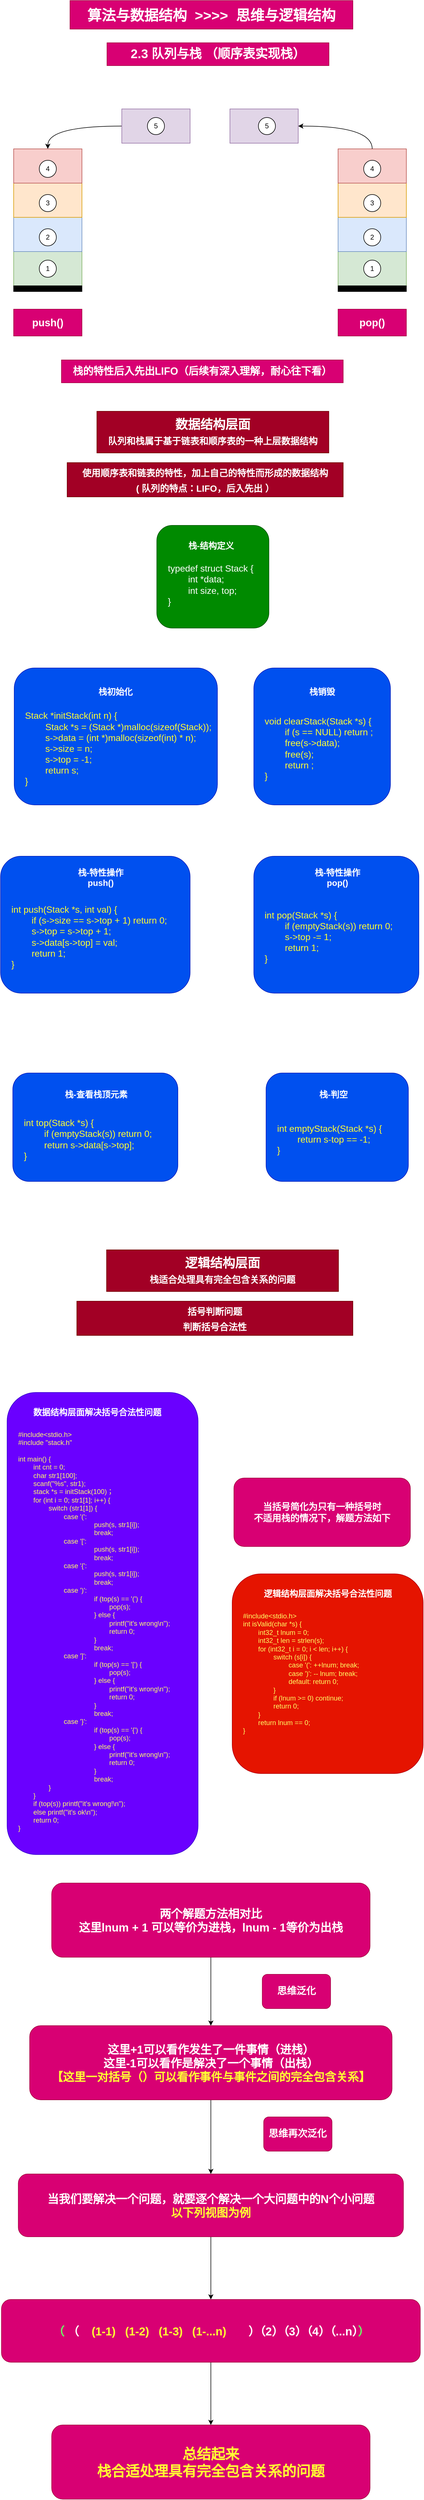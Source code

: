 <mxfile version="24.2.5" type="device">
  <diagram name="第 1 页" id="YKgjU4-VRuV9BPYy8BZc">
    <mxGraphModel dx="5240" dy="6013" grid="1" gridSize="10" guides="1" tooltips="1" connect="1" arrows="1" fold="1" page="1" pageScale="1" pageWidth="827" pageHeight="1169" math="0" shadow="0">
      <root>
        <mxCell id="0" />
        <mxCell id="1" parent="0" />
        <mxCell id="JzPJv37_l5N3Kssd-Smp-1" value="算法与数据结构&amp;nbsp; &amp;gt;&amp;gt;&amp;gt;&amp;gt;&amp;nbsp; 思维与逻辑结构" style="text;html=1;align=center;verticalAlign=middle;whiteSpace=wrap;rounded=0;fontStyle=1;fontSize=25;fillColor=#d80073;fontColor=#ffffff;strokeColor=#A50040;" vertex="1" parent="1">
          <mxGeometry x="165" y="20" width="497" height="50" as="geometry" />
        </mxCell>
        <mxCell id="JzPJv37_l5N3Kssd-Smp-2" value="2.3 队列与栈 （顺序表实现栈）" style="text;html=1;align=center;verticalAlign=middle;whiteSpace=wrap;rounded=0;fontStyle=1;fontSize=22;fillColor=#d80073;fontColor=#ffffff;strokeColor=#A50040;" vertex="1" parent="1">
          <mxGeometry x="230" y="94" width="390" height="40" as="geometry" />
        </mxCell>
        <mxCell id="JzPJv37_l5N3Kssd-Smp-30" style="edgeStyle=orthogonalEdgeStyle;rounded=0;orthogonalLoop=1;jettySize=auto;html=1;exitX=0;exitY=0.5;exitDx=0;exitDy=0;entryX=0.5;entryY=0;entryDx=0;entryDy=0;curved=1;" edge="1" parent="1" source="JzPJv37_l5N3Kssd-Smp-11" target="JzPJv37_l5N3Kssd-Smp-6">
          <mxGeometry relative="1" as="geometry" />
        </mxCell>
        <mxCell id="JzPJv37_l5N3Kssd-Smp-11" value="" style="rounded=0;whiteSpace=wrap;html=1;fillColor=#e1d5e7;strokeColor=#9673a6;" vertex="1" parent="1">
          <mxGeometry x="256" y="210" width="120" height="60" as="geometry" />
        </mxCell>
        <mxCell id="JzPJv37_l5N3Kssd-Smp-18" value="" style="group" vertex="1" connectable="0" parent="1">
          <mxGeometry x="66" y="280" width="120" height="250" as="geometry" />
        </mxCell>
        <mxCell id="JzPJv37_l5N3Kssd-Smp-3" value="" style="rounded=0;whiteSpace=wrap;html=1;fillColor=#d5e8d4;strokeColor=#82b366;" vertex="1" parent="JzPJv37_l5N3Kssd-Smp-18">
          <mxGeometry y="180" width="120" height="60" as="geometry" />
        </mxCell>
        <mxCell id="JzPJv37_l5N3Kssd-Smp-4" value="" style="rounded=0;whiteSpace=wrap;html=1;fillColor=#dae8fc;strokeColor=#6c8ebf;" vertex="1" parent="JzPJv37_l5N3Kssd-Smp-18">
          <mxGeometry y="120" width="120" height="60" as="geometry" />
        </mxCell>
        <mxCell id="JzPJv37_l5N3Kssd-Smp-5" value="" style="rounded=0;whiteSpace=wrap;html=1;fillColor=#ffe6cc;strokeColor=#d79b00;" vertex="1" parent="JzPJv37_l5N3Kssd-Smp-18">
          <mxGeometry y="60" width="120" height="60" as="geometry" />
        </mxCell>
        <mxCell id="JzPJv37_l5N3Kssd-Smp-6" value="" style="rounded=0;whiteSpace=wrap;html=1;fillColor=#f8cecc;strokeColor=#b85450;" vertex="1" parent="JzPJv37_l5N3Kssd-Smp-18">
          <mxGeometry width="120" height="60" as="geometry" />
        </mxCell>
        <mxCell id="JzPJv37_l5N3Kssd-Smp-12" value="" style="rounded=0;whiteSpace=wrap;html=1;fillColor=#000000;" vertex="1" parent="JzPJv37_l5N3Kssd-Smp-18">
          <mxGeometry y="240" width="120" height="10" as="geometry" />
        </mxCell>
        <mxCell id="JzPJv37_l5N3Kssd-Smp-13" value="1" style="ellipse;whiteSpace=wrap;html=1;aspect=fixed;" vertex="1" parent="JzPJv37_l5N3Kssd-Smp-18">
          <mxGeometry x="45" y="195" width="30" height="30" as="geometry" />
        </mxCell>
        <mxCell id="JzPJv37_l5N3Kssd-Smp-14" value="2" style="ellipse;whiteSpace=wrap;html=1;aspect=fixed;" vertex="1" parent="JzPJv37_l5N3Kssd-Smp-18">
          <mxGeometry x="45" y="140" width="30" height="30" as="geometry" />
        </mxCell>
        <mxCell id="JzPJv37_l5N3Kssd-Smp-15" value="3" style="ellipse;whiteSpace=wrap;html=1;aspect=fixed;" vertex="1" parent="JzPJv37_l5N3Kssd-Smp-18">
          <mxGeometry x="45" y="80" width="30" height="30" as="geometry" />
        </mxCell>
        <mxCell id="JzPJv37_l5N3Kssd-Smp-16" value="4" style="ellipse;whiteSpace=wrap;html=1;aspect=fixed;" vertex="1" parent="JzPJv37_l5N3Kssd-Smp-18">
          <mxGeometry x="45" y="20" width="30" height="30" as="geometry" />
        </mxCell>
        <mxCell id="JzPJv37_l5N3Kssd-Smp-19" value="" style="rounded=0;whiteSpace=wrap;html=1;fillColor=#e1d5e7;strokeColor=#9673a6;" vertex="1" parent="1">
          <mxGeometry x="446" y="210" width="120" height="60" as="geometry" />
        </mxCell>
        <mxCell id="JzPJv37_l5N3Kssd-Smp-31" value="5" style="ellipse;whiteSpace=wrap;html=1;aspect=fixed;" vertex="1" parent="1">
          <mxGeometry x="301" y="225" width="30" height="30" as="geometry" />
        </mxCell>
        <mxCell id="JzPJv37_l5N3Kssd-Smp-34" value="5" style="ellipse;whiteSpace=wrap;html=1;aspect=fixed;" vertex="1" parent="1">
          <mxGeometry x="496" y="225" width="30" height="30" as="geometry" />
        </mxCell>
        <mxCell id="JzPJv37_l5N3Kssd-Smp-35" value="栈的特性后入先出LIFO（后续有深入理解，耐心往下看）" style="text;html=1;align=center;verticalAlign=middle;whiteSpace=wrap;rounded=0;fontStyle=1;fontSize=18;fillColor=#d80073;fontColor=#ffffff;strokeColor=#A50040;" vertex="1" parent="1">
          <mxGeometry x="150" y="650" width="495" height="40" as="geometry" />
        </mxCell>
        <mxCell id="JzPJv37_l5N3Kssd-Smp-37" value="push()" style="text;html=1;align=center;verticalAlign=middle;whiteSpace=wrap;rounded=0;fontStyle=1;fontSize=18;fillColor=#d80073;fontColor=#ffffff;strokeColor=#A50040;" vertex="1" parent="1">
          <mxGeometry x="66" y="561" width="120" height="47" as="geometry" />
        </mxCell>
        <mxCell id="JzPJv37_l5N3Kssd-Smp-40" value="" style="group" vertex="1" connectable="0" parent="1">
          <mxGeometry x="636" y="280" width="120" height="328" as="geometry" />
        </mxCell>
        <mxCell id="JzPJv37_l5N3Kssd-Smp-20" value="" style="group" vertex="1" connectable="0" parent="JzPJv37_l5N3Kssd-Smp-40">
          <mxGeometry width="120" height="250" as="geometry" />
        </mxCell>
        <mxCell id="JzPJv37_l5N3Kssd-Smp-21" value="" style="rounded=0;whiteSpace=wrap;html=1;fillColor=#d5e8d4;strokeColor=#82b366;" vertex="1" parent="JzPJv37_l5N3Kssd-Smp-20">
          <mxGeometry y="180" width="120" height="60" as="geometry" />
        </mxCell>
        <mxCell id="JzPJv37_l5N3Kssd-Smp-22" value="" style="rounded=0;whiteSpace=wrap;html=1;fillColor=#dae8fc;strokeColor=#6c8ebf;" vertex="1" parent="JzPJv37_l5N3Kssd-Smp-20">
          <mxGeometry y="120" width="120" height="60" as="geometry" />
        </mxCell>
        <mxCell id="JzPJv37_l5N3Kssd-Smp-23" value="" style="rounded=0;whiteSpace=wrap;html=1;fillColor=#ffe6cc;strokeColor=#d79b00;" vertex="1" parent="JzPJv37_l5N3Kssd-Smp-20">
          <mxGeometry y="60" width="120" height="60" as="geometry" />
        </mxCell>
        <mxCell id="JzPJv37_l5N3Kssd-Smp-24" value="" style="rounded=0;whiteSpace=wrap;html=1;fillColor=#f8cecc;strokeColor=#b85450;" vertex="1" parent="JzPJv37_l5N3Kssd-Smp-20">
          <mxGeometry width="120" height="60" as="geometry" />
        </mxCell>
        <mxCell id="JzPJv37_l5N3Kssd-Smp-25" value="" style="rounded=0;whiteSpace=wrap;html=1;fillColor=#000000;" vertex="1" parent="JzPJv37_l5N3Kssd-Smp-20">
          <mxGeometry y="240" width="120" height="10" as="geometry" />
        </mxCell>
        <mxCell id="JzPJv37_l5N3Kssd-Smp-26" value="1" style="ellipse;whiteSpace=wrap;html=1;aspect=fixed;" vertex="1" parent="JzPJv37_l5N3Kssd-Smp-20">
          <mxGeometry x="45" y="195" width="30" height="30" as="geometry" />
        </mxCell>
        <mxCell id="JzPJv37_l5N3Kssd-Smp-27" value="2" style="ellipse;whiteSpace=wrap;html=1;aspect=fixed;" vertex="1" parent="JzPJv37_l5N3Kssd-Smp-20">
          <mxGeometry x="45" y="140" width="30" height="30" as="geometry" />
        </mxCell>
        <mxCell id="JzPJv37_l5N3Kssd-Smp-28" value="3" style="ellipse;whiteSpace=wrap;html=1;aspect=fixed;" vertex="1" parent="JzPJv37_l5N3Kssd-Smp-20">
          <mxGeometry x="45" y="80" width="30" height="30" as="geometry" />
        </mxCell>
        <mxCell id="JzPJv37_l5N3Kssd-Smp-29" value="4" style="ellipse;whiteSpace=wrap;html=1;aspect=fixed;" vertex="1" parent="JzPJv37_l5N3Kssd-Smp-20">
          <mxGeometry x="45" y="20" width="30" height="30" as="geometry" />
        </mxCell>
        <mxCell id="JzPJv37_l5N3Kssd-Smp-39" value="pop()" style="text;html=1;align=center;verticalAlign=middle;whiteSpace=wrap;rounded=0;fontStyle=1;fontSize=18;fillColor=#d80073;fontColor=#ffffff;strokeColor=#A50040;" vertex="1" parent="JzPJv37_l5N3Kssd-Smp-40">
          <mxGeometry y="281" width="120" height="47" as="geometry" />
        </mxCell>
        <mxCell id="JzPJv37_l5N3Kssd-Smp-42" style="edgeStyle=orthogonalEdgeStyle;rounded=0;orthogonalLoop=1;jettySize=auto;html=1;exitX=0.5;exitY=0;exitDx=0;exitDy=0;entryX=1;entryY=0.5;entryDx=0;entryDy=0;curved=1;" edge="1" parent="1" source="JzPJv37_l5N3Kssd-Smp-24" target="JzPJv37_l5N3Kssd-Smp-19">
          <mxGeometry relative="1" as="geometry" />
        </mxCell>
        <mxCell id="JzPJv37_l5N3Kssd-Smp-43" value="数据结构层面&lt;div&gt;&lt;span style=&quot;font-size: 16px;&quot;&gt;队列和栈属于基于链表和顺序表的一种上层数据结构&lt;/span&gt;&lt;/div&gt;" style="text;html=1;align=center;verticalAlign=middle;whiteSpace=wrap;rounded=0;fontStyle=1;fontSize=22;fillColor=#a20025;fontColor=#ffffff;strokeColor=#6F0000;" vertex="1" parent="1">
          <mxGeometry x="212.25" y="740" width="407.5" height="73" as="geometry" />
        </mxCell>
        <mxCell id="JzPJv37_l5N3Kssd-Smp-44" value="&lt;font style=&quot;font-size: 16px;&quot;&gt;使用顺序表和链表的特性，加上自己的特性而形成的数据结构&lt;/font&gt;&lt;div style=&quot;&quot;&gt;&lt;span style=&quot;background-color: initial;&quot;&gt;&lt;font style=&quot;font-size: 16px;&quot;&gt;( 队列的特点：LIFO，后入先出 ）&lt;/font&gt;&lt;/span&gt;&lt;/div&gt;" style="text;html=1;align=center;verticalAlign=middle;whiteSpace=wrap;rounded=0;fontStyle=1;fontSize=22;fillColor=#a20025;fontColor=#ffffff;strokeColor=#6F0000;" vertex="1" parent="1">
          <mxGeometry x="160" y="830" width="485" height="60" as="geometry" />
        </mxCell>
        <mxCell id="JzPJv37_l5N3Kssd-Smp-45" value="typedef struct Stack {&lt;div&gt;&lt;span style=&quot;white-space: pre;&quot;&gt;&#x9;&lt;/span&gt;int *data;&lt;br&gt;&lt;/div&gt;&lt;div&gt;&lt;span style=&quot;white-space: pre;&quot;&gt;&#x9;&lt;/span&gt;int size, top;&lt;br&gt;&lt;/div&gt;&lt;div&gt;}&lt;/div&gt;" style="rounded=1;whiteSpace=wrap;html=1;align=left;fillColor=#008a00;strokeColor=#005700;fontColor=#ffffff;spacingLeft=17;fontSize=16;spacingBottom=-27;movable=1;resizable=1;rotatable=1;deletable=1;editable=1;locked=0;connectable=1;" vertex="1" parent="1">
          <mxGeometry x="317.5" y="940" width="197" height="180" as="geometry" />
        </mxCell>
        <mxCell id="JzPJv37_l5N3Kssd-Smp-46" value="栈-结构定义" style="text;html=1;align=center;verticalAlign=middle;whiteSpace=wrap;rounded=0;fontColor=#FFFFFF;fontStyle=1;fontSize=15;" vertex="1" parent="1">
          <mxGeometry x="355.5" y="960" width="114" height="30" as="geometry" />
        </mxCell>
        <mxCell id="JzPJv37_l5N3Kssd-Smp-47" value="&lt;font color=&quot;#ffff33&quot;&gt;Stack *initStack(int n) {&lt;/font&gt;&lt;div&gt;&lt;font color=&quot;#ffff33&quot;&gt;&lt;span style=&quot;white-space: pre;&quot;&gt;&#x9;&lt;/span&gt;Stack *s = (Stack *)malloc(sizeof(Stack));&lt;br&gt;&lt;/font&gt;&lt;/div&gt;&lt;div&gt;&lt;font color=&quot;#ffff33&quot;&gt;&lt;span style=&quot;white-space: pre;&quot;&gt;&#x9;&lt;/span&gt;s-&amp;gt;data = (int *)malloc(sizeof(int) * n);&lt;br&gt;&lt;/font&gt;&lt;/div&gt;&lt;div&gt;&lt;font color=&quot;#ffff33&quot;&gt;&lt;span style=&quot;white-space: pre;&quot;&gt;&#x9;&lt;/span&gt;s-&amp;gt;size = n;&lt;br&gt;&lt;/font&gt;&lt;/div&gt;&lt;div&gt;&lt;font color=&quot;#ffff33&quot;&gt;&lt;span style=&quot;white-space: pre;&quot;&gt;&#x9;&lt;/span&gt;s-&amp;gt;top = -1;&lt;br&gt;&lt;/font&gt;&lt;/div&gt;&lt;div&gt;&lt;font color=&quot;#ffff33&quot;&gt;&lt;span style=&quot;white-space: pre;&quot;&gt;&#x9;&lt;/span&gt;return s;&lt;br&gt;&lt;/font&gt;&lt;/div&gt;&lt;div&gt;&lt;font color=&quot;#ffff33&quot;&gt;}&lt;/font&gt;&lt;/div&gt;" style="rounded=1;whiteSpace=wrap;html=1;align=left;fillColor=#0050ef;strokeColor=#001DBC;fontColor=#ffffff;spacingLeft=17;fontSize=16;spacingBottom=-41;container=0;" vertex="1" parent="1">
          <mxGeometry x="67" y="1190" width="357" height="240" as="geometry" />
        </mxCell>
        <mxCell id="JzPJv37_l5N3Kssd-Smp-48" value="栈初始化" style="text;html=1;align=center;verticalAlign=middle;whiteSpace=wrap;rounded=0;fontColor=#FFFFFF;fontStyle=1;fontSize=15;container=0;" vertex="1" parent="1">
          <mxGeometry x="174.5" y="1216" width="140" height="30" as="geometry" />
        </mxCell>
        <mxCell id="JzPJv37_l5N3Kssd-Smp-49" value="&lt;font color=&quot;#ffff33&quot;&gt;void clearStack(Stack *s) {&lt;/font&gt;&lt;div&gt;&lt;font color=&quot;#ffff33&quot;&gt;&lt;span style=&quot;white-space: pre;&quot;&gt;&#x9;&lt;/span&gt;if (s == NULL) return ;&lt;br&gt;&lt;/font&gt;&lt;/div&gt;&lt;div&gt;&lt;font color=&quot;#ffff33&quot;&gt;&lt;span style=&quot;white-space: pre;&quot;&gt;&#x9;&lt;/span&gt;free(s-&amp;gt;data);&lt;br&gt;&lt;/font&gt;&lt;/div&gt;&lt;div&gt;&lt;font color=&quot;#ffff33&quot;&gt;&lt;span style=&quot;white-space: pre;&quot;&gt;&#x9;&lt;/span&gt;free(s);&lt;br&gt;&lt;/font&gt;&lt;/div&gt;&lt;div&gt;&lt;font color=&quot;#ffff33&quot;&gt;&lt;span style=&quot;white-space: pre;&quot;&gt;&#x9;&lt;/span&gt;return ;&lt;br&gt;&lt;/font&gt;&lt;/div&gt;&lt;div&gt;&lt;font color=&quot;#ffff33&quot;&gt;}&lt;/font&gt;&lt;/div&gt;" style="rounded=1;whiteSpace=wrap;html=1;align=left;fillColor=#0050ef;strokeColor=#001DBC;fontColor=#ffffff;spacingLeft=17;fontSize=16;spacingBottom=-41;container=0;" vertex="1" parent="1">
          <mxGeometry x="488" y="1190" width="240" height="240" as="geometry" />
        </mxCell>
        <mxCell id="JzPJv37_l5N3Kssd-Smp-50" value="栈销毁" style="text;html=1;align=center;verticalAlign=middle;whiteSpace=wrap;rounded=0;fontColor=#FFFFFF;fontStyle=1;fontSize=15;container=0;" vertex="1" parent="1">
          <mxGeometry x="538" y="1216" width="140" height="30" as="geometry" />
        </mxCell>
        <mxCell id="JzPJv37_l5N3Kssd-Smp-52" value="&lt;font color=&quot;#ffff33&quot;&gt;int push(Stack *s, int val) {&lt;/font&gt;&lt;div&gt;&lt;font color=&quot;#ffff33&quot;&gt;&lt;span style=&quot;white-space: pre;&quot;&gt;&#x9;&lt;/span&gt;if (s-&amp;gt;size == s-&amp;gt;top + 1) return 0;&lt;br&gt;&lt;/font&gt;&lt;/div&gt;&lt;div&gt;&lt;font color=&quot;#ffff33&quot;&gt;&lt;span style=&quot;white-space: pre;&quot;&gt;&#x9;&lt;/span&gt;s-&amp;gt;top = s-&amp;gt;top + 1;&lt;br&gt;&lt;/font&gt;&lt;/div&gt;&lt;div&gt;&lt;font color=&quot;#ffff33&quot;&gt;&lt;span style=&quot;white-space: pre;&quot;&gt;&#x9;&lt;/span&gt;s-&amp;gt;data[s-&amp;gt;top] = val;&lt;br&gt;&lt;/font&gt;&lt;/div&gt;&lt;div&gt;&lt;font color=&quot;#ffff33&quot;&gt;&lt;span style=&quot;white-space: pre;&quot;&gt;&#x9;&lt;/span&gt;return 1;&lt;br&gt;&lt;/font&gt;&lt;/div&gt;&lt;div&gt;&lt;font color=&quot;#ffff33&quot;&gt;}&lt;/font&gt;&lt;/div&gt;" style="rounded=1;whiteSpace=wrap;html=1;align=left;fillColor=#0050ef;strokeColor=#001DBC;fontColor=#ffffff;spacingLeft=17;fontSize=16;spacingBottom=-41;container=0;" vertex="1" parent="1">
          <mxGeometry x="43" y="1520" width="333" height="240" as="geometry" />
        </mxCell>
        <mxCell id="JzPJv37_l5N3Kssd-Smp-53" value="栈-特性操作&lt;div&gt;push()&lt;/div&gt;" style="text;html=1;align=center;verticalAlign=middle;whiteSpace=wrap;rounded=0;fontColor=#FFFFFF;fontStyle=1;fontSize=15;container=0;" vertex="1" parent="1">
          <mxGeometry x="148.5" y="1542" width="140" height="30" as="geometry" />
        </mxCell>
        <mxCell id="JzPJv37_l5N3Kssd-Smp-55" value="&lt;font color=&quot;#ffff33&quot;&gt;int pop(Stack *s) {&lt;/font&gt;&lt;div&gt;&lt;font color=&quot;#ffff33&quot;&gt;&lt;span style=&quot;white-space: pre;&quot;&gt;&#x9;&lt;/span&gt;if (emptyStack(s)) return 0;&lt;br&gt;&lt;/font&gt;&lt;/div&gt;&lt;div&gt;&lt;font color=&quot;#ffff33&quot;&gt;&lt;span style=&quot;white-space: pre;&quot;&gt;&#x9;&lt;/span&gt;s-&amp;gt;top -= 1;&lt;br&gt;&lt;/font&gt;&lt;/div&gt;&lt;div&gt;&lt;font color=&quot;#ffff33&quot;&gt;&lt;span style=&quot;white-space: pre;&quot;&gt;&#x9;&lt;/span&gt;return 1;&lt;br&gt;&lt;/font&gt;&lt;/div&gt;&lt;div&gt;&lt;font color=&quot;#ffff33&quot;&gt;}&lt;/font&gt;&lt;/div&gt;" style="rounded=1;whiteSpace=wrap;html=1;align=left;fillColor=#0050ef;strokeColor=#001DBC;fontColor=#ffffff;spacingLeft=17;fontSize=16;spacingBottom=-41;container=0;" vertex="1" parent="1">
          <mxGeometry x="488" y="1520" width="290" height="240" as="geometry" />
        </mxCell>
        <mxCell id="JzPJv37_l5N3Kssd-Smp-56" value="栈-特性操作&lt;div&gt;pop()&lt;/div&gt;" style="text;html=1;align=center;verticalAlign=middle;whiteSpace=wrap;rounded=0;fontColor=#FFFFFF;fontStyle=1;fontSize=15;container=0;" vertex="1" parent="1">
          <mxGeometry x="564.5" y="1542" width="140" height="30" as="geometry" />
        </mxCell>
        <mxCell id="JzPJv37_l5N3Kssd-Smp-57" value="&lt;font color=&quot;#ffff33&quot;&gt;int top(Stack *s) {&lt;/font&gt;&lt;div&gt;&lt;font color=&quot;#ffff33&quot;&gt;&lt;span style=&quot;white-space: pre;&quot;&gt;&#x9;&lt;/span&gt;if (emptyStack(s)) return 0;&lt;br&gt;&lt;/font&gt;&lt;/div&gt;&lt;div&gt;&lt;font color=&quot;#ffff33&quot;&gt;&lt;span style=&quot;white-space: pre;&quot;&gt;&#x9;&lt;/span&gt;return s-&amp;gt;data[s-&amp;gt;top];&lt;br&gt;&lt;/font&gt;&lt;/div&gt;&lt;div&gt;&lt;font color=&quot;#ffff33&quot;&gt;}&lt;/font&gt;&lt;/div&gt;" style="rounded=1;whiteSpace=wrap;html=1;align=left;fillColor=#0050ef;strokeColor=#001DBC;fontColor=#ffffff;spacingLeft=17;fontSize=16;spacingBottom=-41;container=0;" vertex="1" parent="1">
          <mxGeometry x="64.5" y="1900" width="290" height="190" as="geometry" />
        </mxCell>
        <mxCell id="JzPJv37_l5N3Kssd-Smp-58" value="栈-查看栈顶元素" style="text;html=1;align=center;verticalAlign=middle;whiteSpace=wrap;rounded=0;fontColor=#FFFFFF;fontStyle=1;fontSize=15;container=0;" vertex="1" parent="1">
          <mxGeometry x="141" y="1922" width="140" height="30" as="geometry" />
        </mxCell>
        <mxCell id="JzPJv37_l5N3Kssd-Smp-59" value="&lt;font color=&quot;#ffff33&quot;&gt;int emptyStack(Stack *s) {&lt;/font&gt;&lt;div&gt;&lt;font color=&quot;#ffff33&quot;&gt;&lt;span style=&quot;white-space: pre;&quot;&gt;&#x9;&lt;/span&gt;return s-top == -1;&lt;br&gt;&lt;/font&gt;&lt;/div&gt;&lt;div&gt;&lt;font color=&quot;#ffff33&quot;&gt;}&lt;/font&gt;&lt;/div&gt;" style="rounded=1;whiteSpace=wrap;html=1;align=left;fillColor=#0050ef;strokeColor=#001DBC;fontColor=#ffffff;spacingLeft=17;fontSize=16;spacingBottom=-41;container=0;" vertex="1" parent="1">
          <mxGeometry x="509.5" y="1900" width="250" height="190" as="geometry" />
        </mxCell>
        <mxCell id="JzPJv37_l5N3Kssd-Smp-60" value="栈-判空" style="text;html=1;align=center;verticalAlign=middle;whiteSpace=wrap;rounded=0;fontColor=#FFFFFF;fontStyle=1;fontSize=15;container=0;" vertex="1" parent="1">
          <mxGeometry x="557.5" y="1922" width="140" height="30" as="geometry" />
        </mxCell>
        <mxCell id="JzPJv37_l5N3Kssd-Smp-61" value="逻辑结构层面&lt;div&gt;&lt;span style=&quot;font-size: 16px;&quot;&gt;栈适合处理具有完全包含关系的问题&lt;/span&gt;&lt;/div&gt;" style="text;html=1;align=center;verticalAlign=middle;whiteSpace=wrap;rounded=0;fontStyle=1;fontSize=22;fillColor=#a20025;fontColor=#ffffff;strokeColor=#6F0000;" vertex="1" parent="1">
          <mxGeometry x="229.25" y="2210" width="407.5" height="73" as="geometry" />
        </mxCell>
        <mxCell id="JzPJv37_l5N3Kssd-Smp-62" value="&lt;span style=&quot;font-size: 16px;&quot;&gt;括号判断问题&lt;/span&gt;&lt;div&gt;&lt;span style=&quot;font-size: 16px;&quot;&gt;判断括号合法性&lt;/span&gt;&lt;/div&gt;" style="text;html=1;align=center;verticalAlign=middle;whiteSpace=wrap;rounded=0;fontStyle=1;fontSize=22;fillColor=#a20025;fontColor=#ffffff;strokeColor=#6F0000;" vertex="1" parent="1">
          <mxGeometry x="177" y="2300" width="485" height="60" as="geometry" />
        </mxCell>
        <mxCell id="JzPJv37_l5N3Kssd-Smp-64" value="&lt;div&gt;&lt;font color=&quot;#ffff66&quot;&gt;&lt;span style=&quot;font-weight: 400;&quot;&gt;#include&amp;lt;stdio.h&amp;gt;&lt;/span&gt;&lt;/font&gt;&lt;/div&gt;&lt;div&gt;&lt;font color=&quot;#ffff66&quot;&gt;&lt;span style=&quot;font-weight: 400;&quot;&gt;#include &quot;stack.h&quot;&lt;/span&gt;&lt;/font&gt;&lt;/div&gt;&lt;div&gt;&lt;br&gt;&lt;/div&gt;&lt;div&gt;&lt;font color=&quot;#ffff66&quot;&gt;&lt;span style=&quot;font-weight: 400;&quot;&gt;int main() {&lt;/span&gt;&lt;/font&gt;&lt;/div&gt;&lt;div&gt;&lt;font color=&quot;#ffff66&quot;&gt;&lt;span style=&quot;font-weight: 400;&quot;&gt;&lt;span style=&quot;white-space: pre;&quot;&gt;&#x9;&lt;/span&gt;int cnt = 0;&lt;br&gt;&lt;/span&gt;&lt;/font&gt;&lt;/div&gt;&lt;div&gt;&lt;font color=&quot;#ffff66&quot;&gt;&lt;span style=&quot;font-weight: 400;&quot;&gt;&lt;span style=&quot;white-space: pre;&quot;&gt;&#x9;&lt;/span&gt;char str1[100];&lt;br&gt;&lt;/span&gt;&lt;/font&gt;&lt;/div&gt;&lt;div&gt;&lt;font color=&quot;#ffff66&quot;&gt;&lt;span style=&quot;font-weight: 400;&quot;&gt;&lt;span style=&quot;white-space: pre;&quot;&gt;&#x9;&lt;/span&gt;scanf(&quot;%s&quot;, str1);&lt;br&gt;&lt;/span&gt;&lt;/font&gt;&lt;/div&gt;&lt;div&gt;&lt;font color=&quot;#ffff66&quot;&gt;&lt;span style=&quot;font-weight: 400;&quot;&gt;&lt;span style=&quot;white-space: pre;&quot;&gt;&#x9;&lt;/span&gt;stack *s = initStack(100)；&lt;br&gt;&lt;/span&gt;&lt;/font&gt;&lt;/div&gt;&lt;div&gt;&lt;font color=&quot;#ffff66&quot;&gt;&lt;span style=&quot;font-weight: 400;&quot;&gt;&lt;span style=&quot;white-space: pre;&quot;&gt;&#x9;&lt;/span&gt;for (int i = 0; str1[1]; i++) {&lt;/span&gt;&lt;/font&gt;&lt;/div&gt;&lt;div&gt;&lt;font color=&quot;#ffff66&quot;&gt;&lt;span style=&quot;font-weight: 400;&quot;&gt;&lt;span style=&quot;white-space: pre;&quot;&gt;&#x9;&lt;/span&gt;&lt;span style=&quot;white-space: pre;&quot;&gt;&#x9;&lt;/span&gt;switch (str1[1]) {&lt;/span&gt;&lt;/font&gt;&lt;/div&gt;&lt;div&gt;&lt;font color=&quot;#ffff66&quot;&gt;&lt;span style=&quot;font-weight: 400;&quot;&gt;&lt;span style=&quot;white-space: pre;&quot;&gt;&#x9;&lt;/span&gt;&lt;span style=&quot;white-space: pre;&quot;&gt;&#x9;&lt;/span&gt;&lt;span style=&quot;white-space: pre;&quot;&gt;&#x9;&lt;/span&gt;case &#39;(&#39;:&lt;br&gt;&lt;/span&gt;&lt;/font&gt;&lt;/div&gt;&lt;div&gt;&lt;font color=&quot;#ffff66&quot;&gt;&lt;span style=&quot;font-weight: 400;&quot;&gt;&lt;span style=&quot;white-space: pre;&quot;&gt;&#x9;&lt;/span&gt;&lt;span style=&quot;white-space: pre;&quot;&gt;&#x9;&lt;/span&gt;&lt;span style=&quot;white-space: pre;&quot;&gt;&#x9;&lt;/span&gt;&lt;span style=&quot;white-space: pre;&quot;&gt;&#x9;&lt;/span&gt;&lt;span style=&quot;white-space: pre;&quot;&gt;&#x9;&lt;/span&gt;push(s, str1[i]);&lt;br&gt;&lt;/span&gt;&lt;/font&gt;&lt;/div&gt;&lt;div&gt;&lt;font color=&quot;#ffff66&quot;&gt;&lt;span style=&quot;font-weight: 400;&quot;&gt;&lt;span style=&quot;white-space: pre;&quot;&gt;&#x9;&lt;/span&gt;&lt;span style=&quot;white-space: pre;&quot;&gt;&#x9;&lt;/span&gt;&lt;span style=&quot;white-space: pre;&quot;&gt;&#x9;&lt;/span&gt;&lt;span style=&quot;white-space: pre;&quot;&gt;&#x9;&lt;/span&gt;&lt;span style=&quot;white-space: pre;&quot;&gt;&#x9;&lt;/span&gt;break;&lt;br&gt;&lt;/span&gt;&lt;/font&gt;&lt;/div&gt;&lt;div&gt;&lt;div&gt;&lt;font color=&quot;#ffff66&quot;&gt;&lt;span style=&quot;font-weight: 400;&quot;&gt;&lt;span style=&quot;white-space: pre;&quot;&gt;&#x9;&lt;/span&gt;&lt;span style=&quot;white-space: pre;&quot;&gt;&#x9;&lt;/span&gt;&lt;span style=&quot;white-space: pre;&quot;&gt;&#x9;&lt;/span&gt;case &#39;[&#39;:&lt;br&gt;&lt;/span&gt;&lt;/font&gt;&lt;/div&gt;&lt;div&gt;&lt;font color=&quot;#ffff66&quot;&gt;&lt;span style=&quot;font-weight: 400;&quot;&gt;&lt;span style=&quot;white-space: pre;&quot;&gt;&#x9;&lt;/span&gt;&lt;span style=&quot;white-space: pre;&quot;&gt;&#x9;&lt;/span&gt;&lt;span style=&quot;white-space: pre;&quot;&gt;&#x9;&lt;/span&gt;&lt;span style=&quot;white-space: pre;&quot;&gt;&#x9;&lt;/span&gt;&lt;span style=&quot;white-space: pre;&quot;&gt;&#x9;&lt;/span&gt;push(s, str1[i]);&lt;br&gt;&lt;/span&gt;&lt;/font&gt;&lt;/div&gt;&lt;div&gt;&lt;font color=&quot;#ffff66&quot;&gt;&lt;span style=&quot;font-weight: 400;&quot;&gt;&lt;span style=&quot;white-space: pre;&quot;&gt;&#x9;&lt;/span&gt;&lt;span style=&quot;white-space: pre;&quot;&gt;&#x9;&lt;/span&gt;&lt;span style=&quot;white-space: pre;&quot;&gt;&#x9;&lt;/span&gt;&lt;span style=&quot;white-space: pre;&quot;&gt;&#x9;&lt;/span&gt;&lt;span style=&quot;white-space: pre;&quot;&gt;&#x9;&lt;/span&gt;break;&lt;/span&gt;&lt;/font&gt;&lt;/div&gt;&lt;/div&gt;&lt;div&gt;&lt;div&gt;&lt;font color=&quot;#ffff66&quot;&gt;&lt;span style=&quot;font-weight: 400;&quot;&gt;&lt;span style=&quot;white-space: pre;&quot;&gt;&#x9;&lt;/span&gt;&lt;span style=&quot;white-space: pre;&quot;&gt;&#x9;&lt;/span&gt;&lt;span style=&quot;white-space: pre;&quot;&gt;&#x9;&lt;/span&gt;case &#39;{&#39;:&lt;br&gt;&lt;/span&gt;&lt;/font&gt;&lt;/div&gt;&lt;div&gt;&lt;font color=&quot;#ffff66&quot;&gt;&lt;span style=&quot;font-weight: 400;&quot;&gt;&lt;span style=&quot;white-space: pre;&quot;&gt;&#x9;&lt;/span&gt;&lt;span style=&quot;white-space: pre;&quot;&gt;&#x9;&lt;/span&gt;&lt;span style=&quot;white-space: pre;&quot;&gt;&#x9;&lt;/span&gt;&lt;span style=&quot;white-space: pre;&quot;&gt;&#x9;&lt;/span&gt;&lt;span style=&quot;white-space: pre;&quot;&gt;&#x9;&lt;/span&gt;push(s, str1[i]);&lt;br&gt;&lt;/span&gt;&lt;/font&gt;&lt;/div&gt;&lt;div&gt;&lt;font color=&quot;#ffff66&quot;&gt;&lt;span style=&quot;font-weight: 400;&quot;&gt;&lt;span style=&quot;white-space: pre;&quot;&gt;&#x9;&lt;/span&gt;&lt;span style=&quot;white-space: pre;&quot;&gt;&#x9;&lt;/span&gt;&lt;span style=&quot;white-space: pre;&quot;&gt;&#x9;&lt;/span&gt;&lt;span style=&quot;white-space: pre;&quot;&gt;&#x9;&lt;/span&gt;&lt;span style=&quot;white-space: pre;&quot;&gt;&#x9;&lt;/span&gt;break;&lt;/span&gt;&lt;/font&gt;&lt;/div&gt;&lt;/div&gt;&lt;div&gt;&lt;div&gt;&lt;font color=&quot;#ffff66&quot;&gt;&lt;span style=&quot;font-weight: 400;&quot;&gt;&lt;span style=&quot;white-space: pre;&quot;&gt;&#x9;&lt;/span&gt;&lt;span style=&quot;white-space: pre;&quot;&gt;&#x9;&lt;/span&gt;&lt;span style=&quot;white-space: pre;&quot;&gt;&#x9;&lt;/span&gt;case &#39;)&#39;:&lt;br&gt;&lt;/span&gt;&lt;/font&gt;&lt;/div&gt;&lt;div&gt;&lt;font color=&quot;#ffff66&quot;&gt;&lt;span style=&quot;font-weight: 400;&quot;&gt;&lt;span style=&quot;white-space: pre;&quot;&gt;&#x9;&lt;/span&gt;&lt;span style=&quot;white-space: pre;&quot;&gt;&#x9;&lt;/span&gt;&lt;span style=&quot;white-space: pre;&quot;&gt;&#x9;&lt;/span&gt;&lt;span style=&quot;white-space: pre;&quot;&gt;&#x9;&lt;/span&gt;&lt;span style=&quot;white-space: pre;&quot;&gt;&#x9;&lt;/span&gt;if (top(s) == &#39;(&#39;) {&lt;/span&gt;&lt;/font&gt;&lt;/div&gt;&lt;div&gt;&lt;font color=&quot;#ffff66&quot;&gt;&lt;span style=&quot;font-weight: 400;&quot;&gt;&lt;span style=&quot;white-space: pre;&quot;&gt;&#x9;&lt;/span&gt;&lt;span style=&quot;white-space: pre;&quot;&gt;&#x9;&lt;/span&gt;&lt;span style=&quot;white-space: pre;&quot;&gt;&#x9;&lt;/span&gt;&lt;span style=&quot;white-space: pre;&quot;&gt;&#x9;&lt;/span&gt;&lt;span style=&quot;white-space: pre;&quot;&gt;&#x9;&lt;/span&gt;&lt;span style=&quot;white-space: pre;&quot;&gt;&#x9;&lt;/span&gt;pop(s);&lt;br&gt;&lt;/span&gt;&lt;/font&gt;&lt;/div&gt;&lt;div&gt;&lt;font color=&quot;#ffff66&quot;&gt;&lt;span style=&quot;font-weight: 400;&quot;&gt;&lt;span style=&quot;white-space: pre;&quot;&gt;&#x9;&lt;/span&gt;&lt;span style=&quot;white-space: pre;&quot;&gt;&#x9;&lt;/span&gt;&lt;span style=&quot;white-space: pre;&quot;&gt;&#x9;&lt;/span&gt;&lt;span style=&quot;white-space: pre;&quot;&gt;&#x9;&lt;/span&gt;&lt;span style=&quot;white-space: pre;&quot;&gt;&#x9;&lt;/span&gt;} else {&lt;/span&gt;&lt;/font&gt;&lt;/div&gt;&lt;div&gt;&lt;font color=&quot;#ffff66&quot;&gt;&lt;span style=&quot;font-weight: 400;&quot;&gt;&lt;span style=&quot;white-space: pre;&quot;&gt;&#x9;&lt;/span&gt;&lt;span style=&quot;white-space: pre;&quot;&gt;&#x9;&lt;/span&gt;&lt;span style=&quot;white-space: pre;&quot;&gt;&#x9;&lt;/span&gt;&lt;span style=&quot;white-space: pre;&quot;&gt;&#x9;&lt;/span&gt;&lt;span style=&quot;white-space: pre;&quot;&gt;&#x9;&lt;/span&gt;&lt;span style=&quot;white-space: pre;&quot;&gt;&#x9;&lt;/span&gt;printf(&quot;it&#39;s wrong\n&quot;);&lt;br&gt;&lt;/span&gt;&lt;/font&gt;&lt;/div&gt;&lt;div&gt;&lt;font color=&quot;#ffff66&quot;&gt;&lt;span style=&quot;font-weight: 400;&quot;&gt;&lt;span style=&quot;white-space: pre;&quot;&gt;&#x9;&lt;/span&gt;&lt;span style=&quot;white-space: pre;&quot;&gt;&#x9;&lt;/span&gt;&lt;span style=&quot;white-space: pre;&quot;&gt;&#x9;&lt;/span&gt;&lt;span style=&quot;white-space: pre;&quot;&gt;&#x9;&lt;/span&gt;&lt;span style=&quot;white-space: pre;&quot;&gt;&#x9;&lt;/span&gt;&lt;span style=&quot;white-space: pre;&quot;&gt;&#x9;&lt;/span&gt;return 0;&lt;br&gt;&lt;/span&gt;&lt;/font&gt;&lt;/div&gt;&lt;div&gt;&lt;font color=&quot;#ffff66&quot;&gt;&lt;span style=&quot;font-weight: 400;&quot;&gt;&lt;span style=&quot;white-space: pre;&quot;&gt;&#x9;&lt;/span&gt;&lt;span style=&quot;white-space: pre;&quot;&gt;&#x9;&lt;/span&gt;&lt;span style=&quot;white-space: pre;&quot;&gt;&#x9;&lt;/span&gt;&lt;span style=&quot;white-space: pre;&quot;&gt;&#x9;&lt;/span&gt;&lt;span style=&quot;white-space: pre;&quot;&gt;&#x9;&lt;/span&gt;}&lt;/span&gt;&lt;/font&gt;&lt;/div&gt;&lt;/div&gt;&lt;div&gt;&lt;font color=&quot;#ffff66&quot;&gt;&lt;span style=&quot;font-weight: 400;&quot;&gt;&lt;span style=&quot;white-space: pre;&quot;&gt;&#x9;&lt;/span&gt;&lt;span style=&quot;white-space: pre;&quot;&gt;&#x9;&lt;/span&gt;&lt;span style=&quot;white-space: pre;&quot;&gt;&#x9;&lt;/span&gt;&lt;span style=&quot;white-space: pre;&quot;&gt;&#x9;&lt;/span&gt;&lt;span style=&quot;white-space: pre;&quot;&gt;&#x9;&lt;/span&gt;break;&lt;br&gt;&lt;/span&gt;&lt;/font&gt;&lt;/div&gt;&lt;div&gt;&lt;div&gt;&lt;div&gt;&lt;font color=&quot;#ffff66&quot;&gt;&lt;span style=&quot;font-weight: 400;&quot;&gt;&lt;span style=&quot;white-space: pre;&quot;&gt;&#x9;&lt;span style=&quot;white-space: pre;&quot;&gt;&#x9;&lt;/span&gt;&lt;span style=&quot;white-space: pre;&quot;&gt;&#x9;&lt;/span&gt;&lt;/span&gt;case &#39;]&#39;:&lt;br&gt;&lt;/span&gt;&lt;/font&gt;&lt;/div&gt;&lt;div&gt;&lt;font color=&quot;#ffff66&quot;&gt;&lt;span style=&quot;font-weight: 400;&quot;&gt;&lt;span style=&quot;white-space: pre;&quot;&gt;&#x9;&lt;/span&gt;&lt;span style=&quot;white-space: pre;&quot;&gt;&#x9;&lt;/span&gt;&lt;span style=&quot;white-space: pre;&quot;&gt;&#x9;&lt;/span&gt;&lt;span style=&quot;white-space: pre;&quot;&gt;&#x9;&lt;/span&gt;&lt;span style=&quot;white-space: pre;&quot;&gt;&#x9;&lt;/span&gt;if (top(s) == &#39;[&#39;) {&lt;/span&gt;&lt;/font&gt;&lt;/div&gt;&lt;div&gt;&lt;font color=&quot;#ffff66&quot;&gt;&lt;span style=&quot;font-weight: 400;&quot;&gt;&lt;span style=&quot;white-space: pre;&quot;&gt;&#x9;&lt;/span&gt;&lt;span style=&quot;white-space: pre;&quot;&gt;&#x9;&lt;/span&gt;&lt;span style=&quot;white-space: pre;&quot;&gt;&#x9;&lt;/span&gt;&lt;span style=&quot;white-space: pre;&quot;&gt;&#x9;&lt;/span&gt;&lt;span style=&quot;white-space: pre;&quot;&gt;&#x9;&lt;/span&gt;&lt;span style=&quot;white-space: pre;&quot;&gt;&#x9;&lt;/span&gt;pop(s);&lt;br&gt;&lt;/span&gt;&lt;/font&gt;&lt;/div&gt;&lt;div&gt;&lt;font color=&quot;#ffff66&quot;&gt;&lt;span style=&quot;font-weight: 400;&quot;&gt;&lt;span style=&quot;white-space: pre;&quot;&gt;&#x9;&lt;/span&gt;&lt;span style=&quot;white-space: pre;&quot;&gt;&#x9;&lt;/span&gt;&lt;span style=&quot;white-space: pre;&quot;&gt;&#x9;&lt;/span&gt;&lt;span style=&quot;white-space: pre;&quot;&gt;&#x9;&lt;/span&gt;&lt;span style=&quot;white-space: pre;&quot;&gt;&#x9;&lt;/span&gt;} else {&lt;/span&gt;&lt;/font&gt;&lt;/div&gt;&lt;div&gt;&lt;font color=&quot;#ffff66&quot;&gt;&lt;span style=&quot;font-weight: 400;&quot;&gt;&lt;span style=&quot;white-space: pre;&quot;&gt;&#x9;&lt;/span&gt;&lt;span style=&quot;white-space: pre;&quot;&gt;&#x9;&lt;/span&gt;&lt;span style=&quot;white-space: pre;&quot;&gt;&#x9;&lt;/span&gt;&lt;span style=&quot;white-space: pre;&quot;&gt;&#x9;&lt;/span&gt;&lt;span style=&quot;white-space: pre;&quot;&gt;&#x9;&lt;/span&gt;&lt;span style=&quot;white-space: pre;&quot;&gt;&#x9;&lt;/span&gt;printf(&quot;it&#39;s wrong\n&quot;);&lt;br&gt;&lt;/span&gt;&lt;/font&gt;&lt;/div&gt;&lt;div&gt;&lt;font color=&quot;#ffff66&quot;&gt;&lt;span style=&quot;font-weight: 400;&quot;&gt;&lt;span style=&quot;white-space: pre;&quot;&gt;&#x9;&lt;/span&gt;&lt;span style=&quot;white-space: pre;&quot;&gt;&#x9;&lt;/span&gt;&lt;span style=&quot;white-space: pre;&quot;&gt;&#x9;&lt;/span&gt;&lt;span style=&quot;white-space: pre;&quot;&gt;&#x9;&lt;/span&gt;&lt;span style=&quot;white-space: pre;&quot;&gt;&#x9;&lt;/span&gt;&lt;span style=&quot;white-space: pre;&quot;&gt;&#x9;&lt;/span&gt;return 0;&lt;br&gt;&lt;/span&gt;&lt;/font&gt;&lt;/div&gt;&lt;div&gt;&lt;font color=&quot;#ffff66&quot;&gt;&lt;span style=&quot;font-weight: 400;&quot;&gt;&lt;span style=&quot;white-space: pre;&quot;&gt;&#x9;&lt;/span&gt;&lt;span style=&quot;white-space: pre;&quot;&gt;&#x9;&lt;/span&gt;&lt;span style=&quot;white-space: pre;&quot;&gt;&#x9;&lt;/span&gt;&lt;span style=&quot;white-space: pre;&quot;&gt;&#x9;&lt;/span&gt;&lt;span style=&quot;white-space: pre;&quot;&gt;&#x9;&lt;/span&gt;}&lt;/span&gt;&lt;/font&gt;&lt;/div&gt;&lt;/div&gt;&lt;div&gt;&lt;font color=&quot;#ffff66&quot;&gt;&lt;span style=&quot;font-weight: 400;&quot;&gt;&lt;span style=&quot;white-space: pre;&quot;&gt;&#x9;&lt;/span&gt;&lt;span style=&quot;white-space: pre;&quot;&gt;&#x9;&lt;/span&gt;&lt;span style=&quot;white-space: pre;&quot;&gt;&#x9;&lt;/span&gt;&lt;span style=&quot;white-space: pre;&quot;&gt;&#x9;&lt;/span&gt;&lt;span style=&quot;white-space: pre;&quot;&gt;&#x9;&lt;/span&gt;break;&lt;/span&gt;&lt;/font&gt;&lt;/div&gt;&lt;/div&gt;&lt;div&gt;&lt;div&gt;&lt;div&gt;&lt;font color=&quot;#ffff66&quot;&gt;&lt;span style=&quot;font-weight: 400;&quot;&gt;&lt;span style=&quot;white-space: pre;&quot;&gt;&#x9;&lt;span style=&quot;white-space: pre;&quot;&gt;&#x9;&lt;/span&gt;&lt;span style=&quot;white-space: pre;&quot;&gt;&#x9;&lt;/span&gt;&lt;/span&gt;case &#39;}&#39;:&lt;br&gt;&lt;/span&gt;&lt;/font&gt;&lt;/div&gt;&lt;div&gt;&lt;font color=&quot;#ffff66&quot;&gt;&lt;span style=&quot;font-weight: 400;&quot;&gt;&lt;span style=&quot;white-space: pre;&quot;&gt;&#x9;&lt;/span&gt;&lt;span style=&quot;white-space: pre;&quot;&gt;&#x9;&lt;/span&gt;&lt;span style=&quot;white-space: pre;&quot;&gt;&#x9;&lt;/span&gt;&lt;span style=&quot;white-space: pre;&quot;&gt;&#x9;&lt;/span&gt;&lt;span style=&quot;white-space: pre;&quot;&gt;&#x9;&lt;/span&gt;if (top(s) == &#39;{&#39;) {&lt;/span&gt;&lt;/font&gt;&lt;/div&gt;&lt;div&gt;&lt;font color=&quot;#ffff66&quot;&gt;&lt;span style=&quot;font-weight: 400;&quot;&gt;&lt;span style=&quot;white-space: pre;&quot;&gt;&#x9;&lt;/span&gt;&lt;span style=&quot;white-space: pre;&quot;&gt;&#x9;&lt;/span&gt;&lt;span style=&quot;white-space: pre;&quot;&gt;&#x9;&lt;/span&gt;&lt;span style=&quot;white-space: pre;&quot;&gt;&#x9;&lt;/span&gt;&lt;span style=&quot;white-space: pre;&quot;&gt;&#x9;&lt;/span&gt;&lt;span style=&quot;white-space: pre;&quot;&gt;&#x9;&lt;/span&gt;pop(s);&lt;br&gt;&lt;/span&gt;&lt;/font&gt;&lt;/div&gt;&lt;div&gt;&lt;font color=&quot;#ffff66&quot;&gt;&lt;span style=&quot;font-weight: 400;&quot;&gt;&lt;span style=&quot;white-space: pre;&quot;&gt;&#x9;&lt;/span&gt;&lt;span style=&quot;white-space: pre;&quot;&gt;&#x9;&lt;/span&gt;&lt;span style=&quot;white-space: pre;&quot;&gt;&#x9;&lt;/span&gt;&lt;span style=&quot;white-space: pre;&quot;&gt;&#x9;&lt;/span&gt;&lt;span style=&quot;white-space: pre;&quot;&gt;&#x9;&lt;/span&gt;} else {&lt;/span&gt;&lt;/font&gt;&lt;/div&gt;&lt;div&gt;&lt;font color=&quot;#ffff66&quot;&gt;&lt;span style=&quot;font-weight: 400;&quot;&gt;&lt;span style=&quot;white-space: pre;&quot;&gt;&#x9;&lt;/span&gt;&lt;span style=&quot;white-space: pre;&quot;&gt;&#x9;&lt;/span&gt;&lt;span style=&quot;white-space: pre;&quot;&gt;&#x9;&lt;/span&gt;&lt;span style=&quot;white-space: pre;&quot;&gt;&#x9;&lt;/span&gt;&lt;span style=&quot;white-space: pre;&quot;&gt;&#x9;&lt;/span&gt;&lt;span style=&quot;white-space: pre;&quot;&gt;&#x9;&lt;/span&gt;printf(&quot;it&#39;s wrong\n&quot;);&lt;br&gt;&lt;/span&gt;&lt;/font&gt;&lt;/div&gt;&lt;div&gt;&lt;font color=&quot;#ffff66&quot;&gt;&lt;span style=&quot;font-weight: 400;&quot;&gt;&lt;span style=&quot;white-space: pre;&quot;&gt;&#x9;&lt;/span&gt;&lt;span style=&quot;white-space: pre;&quot;&gt;&#x9;&lt;/span&gt;&lt;span style=&quot;white-space: pre;&quot;&gt;&#x9;&lt;/span&gt;&lt;span style=&quot;white-space: pre;&quot;&gt;&#x9;&lt;/span&gt;&lt;span style=&quot;white-space: pre;&quot;&gt;&#x9;&lt;/span&gt;&lt;span style=&quot;white-space: pre;&quot;&gt;&#x9;&lt;/span&gt;return 0;&lt;br&gt;&lt;/span&gt;&lt;/font&gt;&lt;/div&gt;&lt;div&gt;&lt;font color=&quot;#ffff66&quot;&gt;&lt;span style=&quot;font-weight: 400;&quot;&gt;&lt;span style=&quot;white-space: pre;&quot;&gt;&#x9;&lt;/span&gt;&lt;span style=&quot;white-space: pre;&quot;&gt;&#x9;&lt;/span&gt;&lt;span style=&quot;white-space: pre;&quot;&gt;&#x9;&lt;/span&gt;&lt;span style=&quot;white-space: pre;&quot;&gt;&#x9;&lt;/span&gt;&lt;span style=&quot;white-space: pre;&quot;&gt;&#x9;&lt;/span&gt;}&lt;/span&gt;&lt;/font&gt;&lt;/div&gt;&lt;/div&gt;&lt;div&gt;&lt;font color=&quot;#ffff66&quot;&gt;&lt;span style=&quot;font-weight: 400;&quot;&gt;&lt;span style=&quot;white-space: pre;&quot;&gt;&#x9;&lt;/span&gt;&lt;span style=&quot;white-space: pre;&quot;&gt;&#x9;&lt;/span&gt;&lt;span style=&quot;white-space: pre;&quot;&gt;&#x9;&lt;/span&gt;&lt;span style=&quot;white-space: pre;&quot;&gt;&#x9;&lt;/span&gt;&lt;span style=&quot;white-space: pre;&quot;&gt;&#x9;&lt;/span&gt;break;&lt;/span&gt;&lt;/font&gt;&lt;/div&gt;&lt;/div&gt;&lt;div&gt;&lt;font color=&quot;#ffff66&quot;&gt;&lt;span style=&quot;font-weight: 400;&quot;&gt;&lt;span style=&quot;white-space: pre;&quot;&gt;&#x9;&lt;/span&gt;&lt;span style=&quot;white-space: pre;&quot;&gt;&#x9;&lt;/span&gt;}&lt;/span&gt;&lt;/font&gt;&lt;/div&gt;&lt;div&gt;&lt;font color=&quot;#ffff66&quot;&gt;&lt;span style=&quot;font-weight: 400;&quot;&gt;&lt;span style=&quot;white-space: pre;&quot;&gt;&#x9;&lt;/span&gt;}&lt;br&gt;&lt;/span&gt;&lt;/font&gt;&lt;/div&gt;&lt;div&gt;&lt;font color=&quot;#ffff66&quot;&gt;&lt;span style=&quot;font-weight: 400;&quot;&gt;&lt;span style=&quot;white-space: pre;&quot;&gt;&#x9;&lt;/span&gt;if (top(s)) printf(&quot;it&#39;s wrong!\n&quot;);&lt;br&gt;&lt;/span&gt;&lt;/font&gt;&lt;/div&gt;&lt;div&gt;&lt;font color=&quot;#ffff66&quot;&gt;&lt;span style=&quot;font-weight: 400;&quot;&gt;&lt;span style=&quot;white-space: pre;&quot;&gt;&#x9;&lt;/span&gt;else printf(&quot;it&#39;s ok\n&quot;);&lt;br&gt;&lt;/span&gt;&lt;/font&gt;&lt;/div&gt;&lt;div&gt;&lt;font color=&quot;#ffff66&quot;&gt;&lt;span style=&quot;font-weight: 400;&quot;&gt;&lt;span style=&quot;white-space: pre;&quot;&gt;&#x9;&lt;/span&gt;return 0;&lt;br&gt;&lt;/span&gt;&lt;/font&gt;&lt;/div&gt;&lt;div&gt;&lt;font color=&quot;#ffff66&quot;&gt;&lt;span style=&quot;font-weight: 400;&quot;&gt;}&lt;/span&gt;&lt;/font&gt;&lt;/div&gt;&lt;div&gt;&lt;br&gt;&lt;/div&gt;" style="rounded=1;whiteSpace=wrap;html=1;align=left;fillColor=#6a00ff;strokeColor=#3700CC;spacingLeft=17;spacingBottom=-41;container=0;fontStyle=1;fontColor=#ffffff;" vertex="1" parent="1">
          <mxGeometry x="54.5" y="2460" width="335.5" height="810" as="geometry" />
        </mxCell>
        <mxCell id="JzPJv37_l5N3Kssd-Smp-65" value="数据结构层面解决括号合法性问题" style="text;html=1;align=center;verticalAlign=middle;whiteSpace=wrap;rounded=0;fontColor=#FFFFFF;fontStyle=1;fontSize=15;container=0;" vertex="1" parent="1">
          <mxGeometry x="84.5" y="2478.75" width="255.5" height="30" as="geometry" />
        </mxCell>
        <mxCell id="JzPJv37_l5N3Kssd-Smp-68" value="&lt;div&gt;&lt;font color=&quot;#ffff66&quot;&gt;&lt;span style=&quot;font-weight: 400;&quot;&gt;#include&amp;lt;stdio.h&amp;gt;&lt;/span&gt;&lt;/font&gt;&lt;/div&gt;&lt;div&gt;&lt;font color=&quot;#ffff66&quot;&gt;&lt;span style=&quot;font-weight: 400;&quot;&gt;int isValid(char *s) {&lt;/span&gt;&lt;/font&gt;&lt;/div&gt;&lt;div&gt;&lt;font color=&quot;#ffff66&quot;&gt;&lt;span style=&quot;font-weight: 400;&quot;&gt;&lt;span style=&quot;white-space: pre;&quot;&gt;&#x9;&lt;/span&gt;int32_t lnum = 0;&lt;br&gt;&lt;/span&gt;&lt;/font&gt;&lt;/div&gt;&lt;div&gt;&lt;font color=&quot;#ffff66&quot;&gt;&lt;span style=&quot;font-weight: 400;&quot;&gt;&lt;span style=&quot;white-space: pre;&quot;&gt;&#x9;&lt;/span&gt;int32_t len = strlen(s);&lt;br&gt;&lt;/span&gt;&lt;/font&gt;&lt;/div&gt;&lt;div&gt;&lt;font color=&quot;#ffff66&quot;&gt;&lt;span style=&quot;font-weight: 400;&quot;&gt;&lt;span style=&quot;white-space: pre;&quot;&gt;&#x9;&lt;/span&gt;for (int32_t i = 0; i &amp;lt; len; i++) {&lt;/span&gt;&lt;/font&gt;&lt;/div&gt;&lt;div&gt;&lt;font color=&quot;#ffff66&quot;&gt;&lt;span style=&quot;font-weight: 400;&quot;&gt;&lt;span style=&quot;white-space: pre;&quot;&gt;&#x9;&lt;/span&gt;&lt;span style=&quot;white-space: pre;&quot;&gt;&#x9;&lt;/span&gt;switch (s[i]) {&lt;/span&gt;&lt;/font&gt;&lt;/div&gt;&lt;div&gt;&lt;font color=&quot;#ffff66&quot;&gt;&lt;span style=&quot;font-weight: 400;&quot;&gt;&lt;span style=&quot;white-space: pre;&quot;&gt;&#x9;&lt;/span&gt;&lt;span style=&quot;white-space: pre;&quot;&gt;&#x9;&lt;/span&gt;&lt;span style=&quot;white-space: pre;&quot;&gt;&#x9;&lt;/span&gt;case &#39;(&#39;: ++lnum; break;&lt;br&gt;&lt;/span&gt;&lt;/font&gt;&lt;/div&gt;&lt;div&gt;&lt;font color=&quot;#ffff66&quot;&gt;&lt;span style=&quot;font-weight: 400;&quot;&gt;&lt;span style=&quot;white-space: pre;&quot;&gt;&#x9;&lt;/span&gt;&lt;span style=&quot;white-space: pre;&quot;&gt;&#x9;&lt;/span&gt;&lt;span style=&quot;white-space: pre;&quot;&gt;&#x9;&lt;/span&gt;case &#39;)&#39;: -- lnum; break;&lt;br&gt;&lt;/span&gt;&lt;/font&gt;&lt;/div&gt;&lt;div&gt;&lt;font color=&quot;#ffff66&quot;&gt;&lt;span style=&quot;font-weight: 400;&quot;&gt;&lt;span style=&quot;white-space: pre;&quot;&gt;&#x9;&lt;/span&gt;&lt;span style=&quot;white-space: pre;&quot;&gt;&#x9;&lt;/span&gt;&lt;span style=&quot;white-space: pre;&quot;&gt;&#x9;&lt;/span&gt;default: return 0;&lt;br&gt;&lt;/span&gt;&lt;/font&gt;&lt;/div&gt;&lt;div&gt;&lt;font color=&quot;#ffff66&quot;&gt;&lt;span style=&quot;font-weight: 400;&quot;&gt;&lt;span style=&quot;white-space: pre;&quot;&gt;&#x9;&lt;span style=&quot;white-space: pre;&quot;&gt;&#x9;&lt;/span&gt;&lt;/span&gt;}&lt;br&gt;&lt;/span&gt;&lt;/font&gt;&lt;/div&gt;&lt;div&gt;&lt;font color=&quot;#ffff66&quot;&gt;&lt;span style=&quot;font-weight: 400;&quot;&gt;&lt;span style=&quot;white-space: pre;&quot;&gt;&#x9;&lt;/span&gt;&lt;span style=&quot;white-space: pre;&quot;&gt;&#x9;&lt;/span&gt;if (lnum &amp;gt;= 0) continue;&lt;br&gt;&lt;/span&gt;&lt;/font&gt;&lt;/div&gt;&lt;div&gt;&lt;font color=&quot;#ffff66&quot;&gt;&lt;span style=&quot;font-weight: 400;&quot;&gt;&lt;span style=&quot;white-space: pre;&quot;&gt;&#x9;&lt;/span&gt;&lt;span style=&quot;white-space: pre;&quot;&gt;&#x9;&lt;/span&gt;return 0;&lt;br&gt;&lt;/span&gt;&lt;/font&gt;&lt;/div&gt;&lt;div&gt;&lt;font color=&quot;#ffff66&quot;&gt;&lt;span style=&quot;font-weight: 400;&quot;&gt;&lt;span style=&quot;white-space: pre;&quot;&gt;&#x9;&lt;/span&gt;}&lt;br&gt;&lt;/span&gt;&lt;/font&gt;&lt;/div&gt;&lt;div&gt;&lt;font color=&quot;#ffff66&quot;&gt;&lt;span style=&quot;font-weight: 400;&quot;&gt;&lt;span style=&quot;white-space: pre;&quot;&gt;&#x9;&lt;/span&gt;return lnum == 0;&lt;br&gt;&lt;/span&gt;&lt;/font&gt;&lt;/div&gt;&lt;div&gt;&lt;font color=&quot;#ffff66&quot;&gt;&lt;span style=&quot;font-weight: 400;&quot;&gt;}&lt;/span&gt;&lt;/font&gt;&lt;/div&gt;&lt;div&gt;&lt;br&gt;&lt;/div&gt;&lt;div&gt;&lt;br&gt;&lt;/div&gt;&lt;div&gt;&lt;br&gt;&lt;/div&gt;" style="rounded=1;whiteSpace=wrap;html=1;align=left;fillColor=#e51400;strokeColor=#B20000;spacingLeft=17;spacingBottom=-41;container=0;fontStyle=1;fontColor=#ffffff;" vertex="1" parent="1">
          <mxGeometry x="450" y="2778" width="335.5" height="350" as="geometry" />
        </mxCell>
        <mxCell id="JzPJv37_l5N3Kssd-Smp-69" value="逻辑结构层面解决括号合法性问题" style="text;html=1;align=center;verticalAlign=middle;whiteSpace=wrap;rounded=0;fontColor=#FFFFFF;fontStyle=1;fontSize=15;container=0;" vertex="1" parent="1">
          <mxGeometry x="490" y="2796.75" width="255.5" height="30" as="geometry" />
        </mxCell>
        <mxCell id="JzPJv37_l5N3Kssd-Smp-70" value="当括号简化为只有一种括号时&lt;div style=&quot;font-size: 16px;&quot;&gt;不适用栈的情况下，解题方法如下&lt;/div&gt;" style="rounded=1;whiteSpace=wrap;html=1;fillColor=#d80073;fontColor=#ffffff;strokeColor=#A50040;fontStyle=1;fontSize=16;" vertex="1" parent="1">
          <mxGeometry x="453" y="2610" width="310" height="120" as="geometry" />
        </mxCell>
        <mxCell id="JzPJv37_l5N3Kssd-Smp-74" style="edgeStyle=orthogonalEdgeStyle;rounded=0;orthogonalLoop=1;jettySize=auto;html=1;exitX=0.5;exitY=1;exitDx=0;exitDy=0;entryX=0.5;entryY=0;entryDx=0;entryDy=0;" edge="1" parent="1" source="JzPJv37_l5N3Kssd-Smp-72" target="JzPJv37_l5N3Kssd-Smp-73">
          <mxGeometry relative="1" as="geometry" />
        </mxCell>
        <mxCell id="JzPJv37_l5N3Kssd-Smp-72" value="&lt;b&gt;&lt;font style=&quot;font-size: 20px;&quot;&gt;两个解题方法相对比&lt;/font&gt;&lt;/b&gt;&lt;div&gt;&lt;b&gt;&lt;font style=&quot;font-size: 20px;&quot;&gt;这里lnum + 1 可以等价为进栈，lnum - 1等价为出栈&lt;/font&gt;&lt;/b&gt;&lt;/div&gt;" style="rounded=1;whiteSpace=wrap;html=1;fillColor=#d80073;fontColor=#ffffff;strokeColor=#A50040;" vertex="1" parent="1">
          <mxGeometry x="132.81" y="3320" width="559.37" height="130" as="geometry" />
        </mxCell>
        <mxCell id="JzPJv37_l5N3Kssd-Smp-77" style="edgeStyle=orthogonalEdgeStyle;rounded=0;orthogonalLoop=1;jettySize=auto;html=1;exitX=0.5;exitY=1;exitDx=0;exitDy=0;entryX=0.5;entryY=0;entryDx=0;entryDy=0;" edge="1" parent="1" source="JzPJv37_l5N3Kssd-Smp-73" target="JzPJv37_l5N3Kssd-Smp-76">
          <mxGeometry relative="1" as="geometry" />
        </mxCell>
        <mxCell id="JzPJv37_l5N3Kssd-Smp-73" value="&lt;span style=&quot;font-size: 20px;&quot;&gt;&lt;b&gt;这里+1可以看作发生了一件事情（进栈）&lt;/b&gt;&lt;/span&gt;&lt;div&gt;&lt;span style=&quot;font-size: 20px;&quot;&gt;&lt;b&gt;这里-1可以看作是解决了一个事情（出栈）&lt;/b&gt;&lt;/span&gt;&lt;/div&gt;&lt;div&gt;&lt;span style=&quot;font-size: 20px;&quot;&gt;&lt;b&gt;&lt;font color=&quot;#ffff33&quot;&gt;【这里一对括号（）可以看作事件与事件之间的完全包含关系】&lt;/font&gt;&lt;/b&gt;&lt;/span&gt;&lt;/div&gt;" style="rounded=1;whiteSpace=wrap;html=1;fillColor=#d80073;fontColor=#ffffff;strokeColor=#A50040;" vertex="1" parent="1">
          <mxGeometry x="94.15" y="3570" width="636.69" height="130" as="geometry" />
        </mxCell>
        <mxCell id="JzPJv37_l5N3Kssd-Smp-75" value="&lt;font style=&quot;font-size: 17px;&quot;&gt;思维泛化&lt;/font&gt;" style="rounded=1;whiteSpace=wrap;html=1;fillColor=#d80073;fontColor=#ffffff;strokeColor=#A50040;fontStyle=1" vertex="1" parent="1">
          <mxGeometry x="502.84" y="3480" width="120" height="60" as="geometry" />
        </mxCell>
        <mxCell id="JzPJv37_l5N3Kssd-Smp-80" style="edgeStyle=orthogonalEdgeStyle;rounded=0;orthogonalLoop=1;jettySize=auto;html=1;exitX=0.5;exitY=1;exitDx=0;exitDy=0;entryX=0.5;entryY=0;entryDx=0;entryDy=0;" edge="1" parent="1" source="JzPJv37_l5N3Kssd-Smp-76" target="JzPJv37_l5N3Kssd-Smp-79">
          <mxGeometry relative="1" as="geometry" />
        </mxCell>
        <mxCell id="JzPJv37_l5N3Kssd-Smp-76" value="&lt;span style=&quot;font-size: 20px;&quot;&gt;&lt;b&gt;当我们要解决一个问题，就要逐个解决一个大问题中的N个小问题&lt;/b&gt;&lt;/span&gt;&lt;div&gt;&lt;span style=&quot;font-size: 20px;&quot;&gt;&lt;b&gt;&lt;font color=&quot;#ffff33&quot;&gt;以下列视图为例&lt;/font&gt;&lt;/b&gt;&lt;/span&gt;&lt;/div&gt;" style="rounded=1;whiteSpace=wrap;html=1;fillColor=#d80073;fontColor=#ffffff;strokeColor=#A50040;" vertex="1" parent="1">
          <mxGeometry x="74.15" y="3830" width="676.69" height="110" as="geometry" />
        </mxCell>
        <mxCell id="JzPJv37_l5N3Kssd-Smp-78" value="&lt;font style=&quot;font-size: 17px;&quot;&gt;思维再次泛化&lt;/font&gt;" style="rounded=1;whiteSpace=wrap;html=1;fillColor=#d80073;fontColor=#ffffff;strokeColor=#A50040;fontStyle=1" vertex="1" parent="1">
          <mxGeometry x="505.34" y="3730" width="120" height="60" as="geometry" />
        </mxCell>
        <mxCell id="JzPJv37_l5N3Kssd-Smp-82" style="edgeStyle=orthogonalEdgeStyle;rounded=0;orthogonalLoop=1;jettySize=auto;html=1;exitX=0.5;exitY=1;exitDx=0;exitDy=0;entryX=0.5;entryY=0;entryDx=0;entryDy=0;" edge="1" parent="1" source="JzPJv37_l5N3Kssd-Smp-79" target="JzPJv37_l5N3Kssd-Smp-81">
          <mxGeometry relative="1" as="geometry" />
        </mxCell>
        <mxCell id="JzPJv37_l5N3Kssd-Smp-79" value="&lt;span style=&quot;font-size: 20px;&quot;&gt;&lt;b&gt;&lt;font color=&quot;#66ff66&quot;&gt;（&lt;/font&gt; （&amp;nbsp; &amp;nbsp;&lt;font color=&quot;#ffff33&quot;&gt; (1-1)&amp;nbsp; &amp;nbsp;(1-2)&amp;nbsp; &amp;nbsp;(1-3)&amp;nbsp; &amp;nbsp;(1-...n)&lt;/font&gt;&amp;nbsp; &amp;nbsp; &amp;nbsp; &amp;nbsp;）（2）（3）（4）（...n）&lt;font color=&quot;#66ff66&quot;&gt;）&lt;/font&gt;&lt;/b&gt;&lt;/span&gt;" style="rounded=1;whiteSpace=wrap;html=1;fillColor=#d80073;fontColor=#ffffff;strokeColor=#A50040;" vertex="1" parent="1">
          <mxGeometry x="44.57" y="4050" width="735.85" height="110" as="geometry" />
        </mxCell>
        <mxCell id="JzPJv37_l5N3Kssd-Smp-81" value="&lt;b style=&quot;font-size: 25px;&quot;&gt;&lt;font style=&quot;font-size: 25px;&quot; color=&quot;#ffff33&quot;&gt;总结起来&lt;/font&gt;&lt;/b&gt;&lt;div style=&quot;font-size: 25px;&quot;&gt;&lt;b style=&quot;&quot;&gt;&lt;font style=&quot;font-size: 25px;&quot; color=&quot;#ffff33&quot;&gt;栈合适处理具有完全包含关系的问题&lt;/font&gt;&lt;/b&gt;&lt;/div&gt;" style="rounded=1;whiteSpace=wrap;html=1;fillColor=#d80073;fontColor=#ffffff;strokeColor=#A50040;" vertex="1" parent="1">
          <mxGeometry x="132.81" y="4270" width="559.37" height="130" as="geometry" />
        </mxCell>
      </root>
    </mxGraphModel>
  </diagram>
</mxfile>
